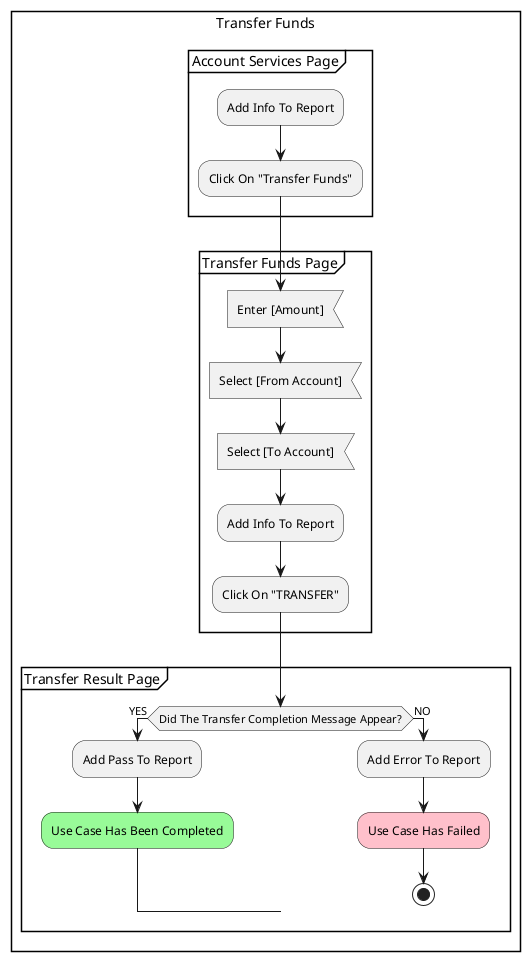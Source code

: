 @startuml TRANSFER_FUNDS_E2E
rectangle "Transfer Funds" {
    partition "Account Services Page" {
        :Add Info To Report;
        :Click On "Transfer Funds";
    }
    partition "Transfer Funds Page" {
        :Enter [Amount]; <<input>>
        :Select [From Account]; <<input>>
        :Select [To Account]; <<input>>
        :Add Info To Report;
        :Click On "TRANSFER";
    }
    partition "Transfer Result Page" {
        if (Did The Transfer Completion Message Appear?) then (YES)
            :Add Pass To Report;
            #palegreen:Use Case Has Been Completed;
        else (NO)
            :Add Error To Report;
            #pink:Use Case Has Failed;
            stop
        endif
    }

}
@enduml